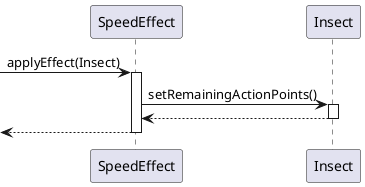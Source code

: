@startuml Insect.eatMeatMushroomSpore

participant "SpeedEffect" as effect

participant "Insect" as insect




-> effect : applyEffect(Insect)
activate effect

effect->insect:setRemainingActionPoints()
activate insect

effect<--insect
deactivate insect

<--effect
deactivate effect



@enduml